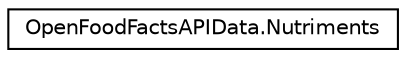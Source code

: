 digraph "Graphical Class Hierarchy"
{
 // LATEX_PDF_SIZE
  edge [fontname="Helvetica",fontsize="10",labelfontname="Helvetica",labelfontsize="10"];
  node [fontname="Helvetica",fontsize="10",shape=record];
  rankdir="LR";
  Node0 [label="OpenFoodFactsAPIData.Nutriments",height=0.2,width=0.4,color="black", fillcolor="white", style="filled",URL="$class_open_food_facts_a_p_i_data_1_1_nutriments.html",tooltip=" "];
}
